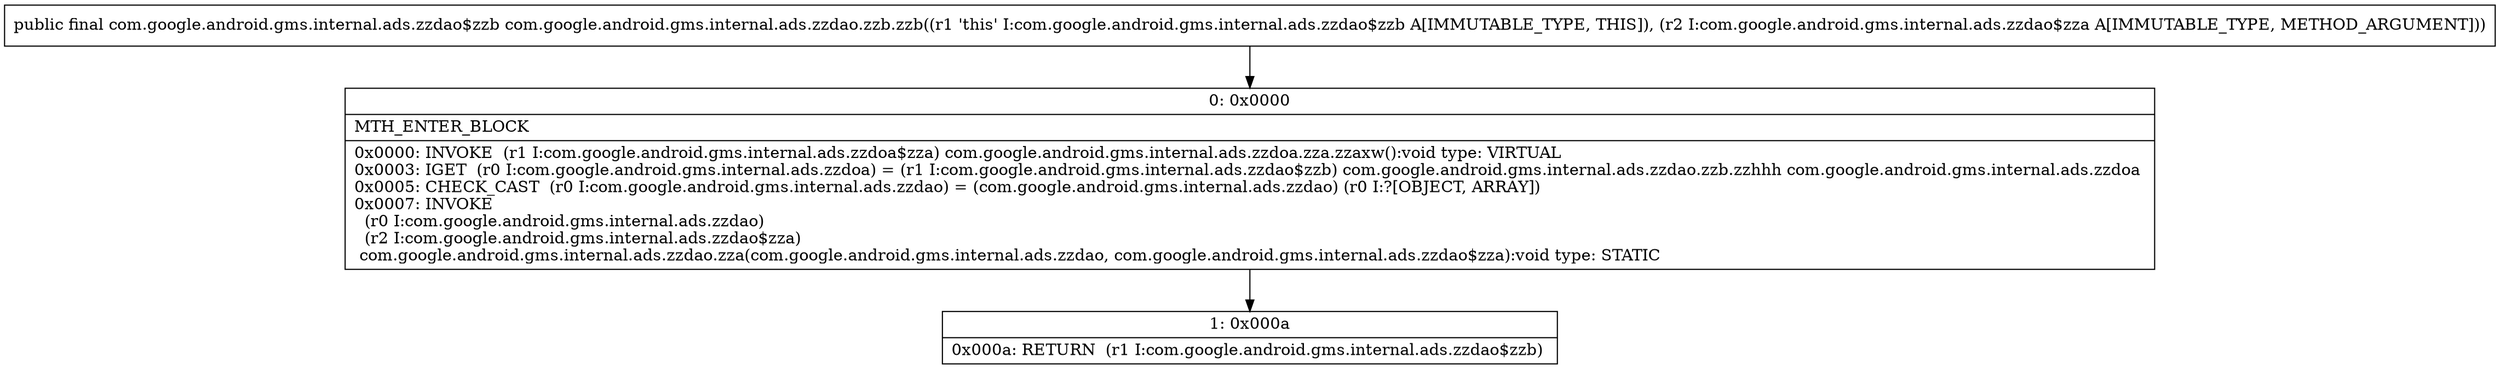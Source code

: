 digraph "CFG forcom.google.android.gms.internal.ads.zzdao.zzb.zzb(Lcom\/google\/android\/gms\/internal\/ads\/zzdao$zza;)Lcom\/google\/android\/gms\/internal\/ads\/zzdao$zzb;" {
Node_0 [shape=record,label="{0\:\ 0x0000|MTH_ENTER_BLOCK\l|0x0000: INVOKE  (r1 I:com.google.android.gms.internal.ads.zzdoa$zza) com.google.android.gms.internal.ads.zzdoa.zza.zzaxw():void type: VIRTUAL \l0x0003: IGET  (r0 I:com.google.android.gms.internal.ads.zzdoa) = (r1 I:com.google.android.gms.internal.ads.zzdao$zzb) com.google.android.gms.internal.ads.zzdao.zzb.zzhhh com.google.android.gms.internal.ads.zzdoa \l0x0005: CHECK_CAST  (r0 I:com.google.android.gms.internal.ads.zzdao) = (com.google.android.gms.internal.ads.zzdao) (r0 I:?[OBJECT, ARRAY]) \l0x0007: INVOKE  \l  (r0 I:com.google.android.gms.internal.ads.zzdao)\l  (r2 I:com.google.android.gms.internal.ads.zzdao$zza)\l com.google.android.gms.internal.ads.zzdao.zza(com.google.android.gms.internal.ads.zzdao, com.google.android.gms.internal.ads.zzdao$zza):void type: STATIC \l}"];
Node_1 [shape=record,label="{1\:\ 0x000a|0x000a: RETURN  (r1 I:com.google.android.gms.internal.ads.zzdao$zzb) \l}"];
MethodNode[shape=record,label="{public final com.google.android.gms.internal.ads.zzdao$zzb com.google.android.gms.internal.ads.zzdao.zzb.zzb((r1 'this' I:com.google.android.gms.internal.ads.zzdao$zzb A[IMMUTABLE_TYPE, THIS]), (r2 I:com.google.android.gms.internal.ads.zzdao$zza A[IMMUTABLE_TYPE, METHOD_ARGUMENT])) }"];
MethodNode -> Node_0;
Node_0 -> Node_1;
}

